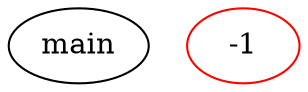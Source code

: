 graph "main" {
    main-1 [type="container:L3", color="red", x=30, y=30, h=30, w=30];
}

graph "L2" {
    L2-1 [type="container:L3", color="red", x=30, y=30, h=30, w=30];
}

graph "L3" {
    L3-0 [type="container:L2", color="red", x=30, y=30, h=30, w=30];
}